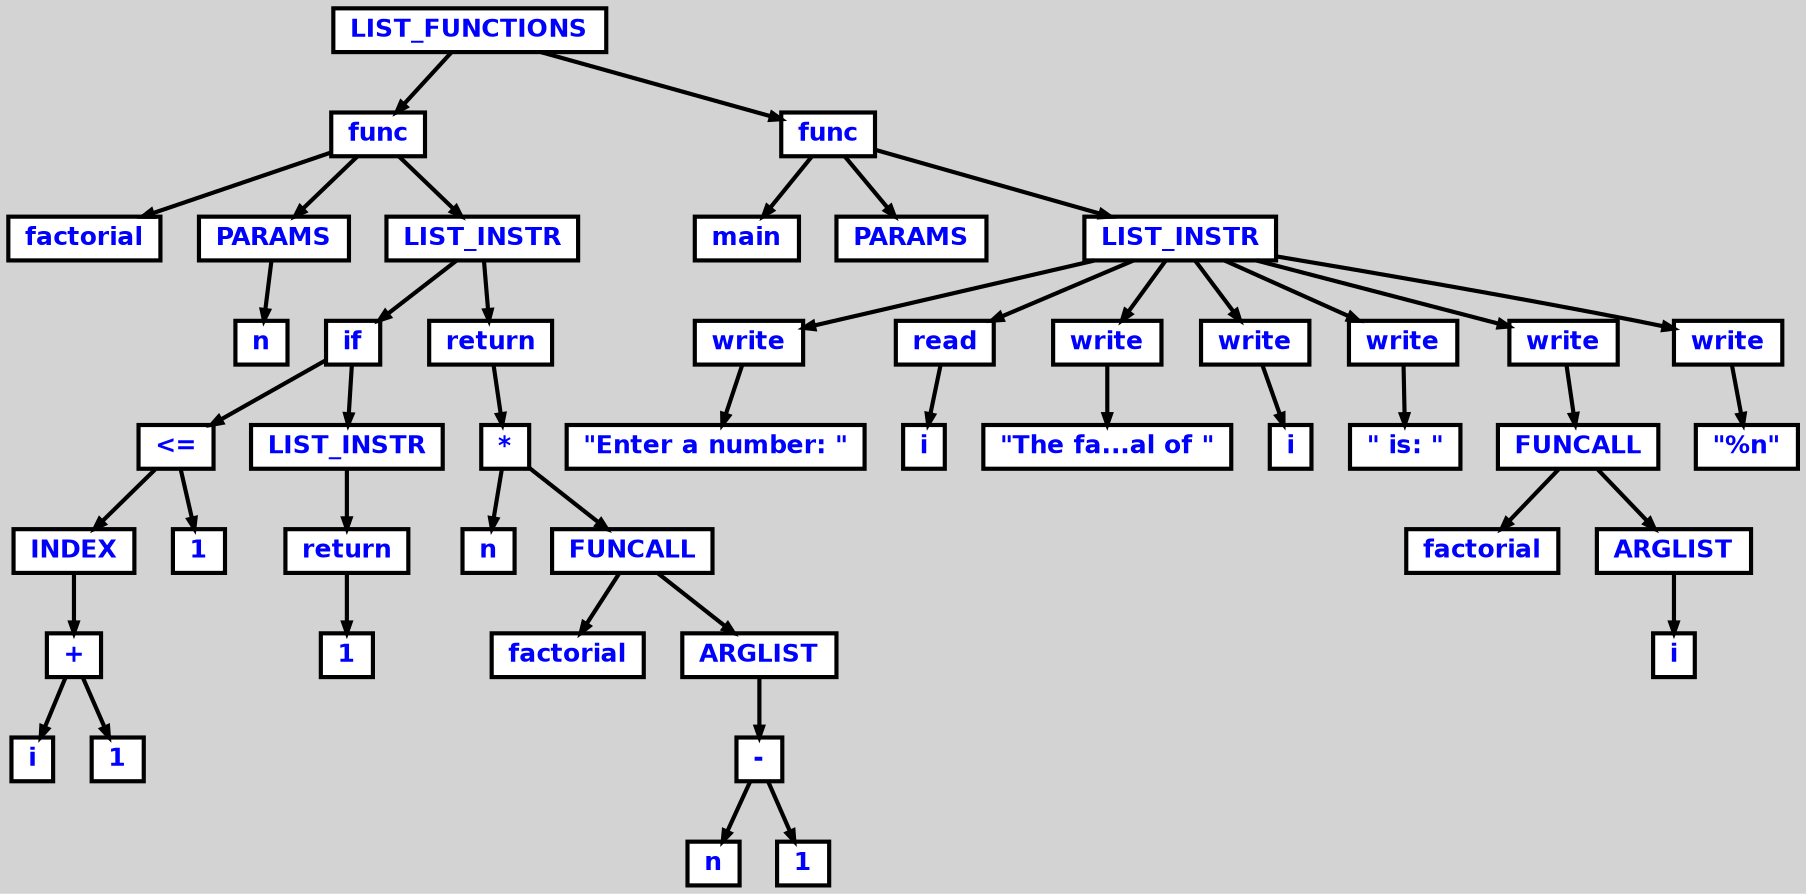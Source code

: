 digraph {

	ordering=out;
	ranksep=.4;
	bgcolor="lightgrey"; node [shape=box, fixedsize=false, fontsize=12, fontname="Helvetica-bold", fontcolor="blue"
		width=.25, height=.25, color="black", fillcolor="white", style="filled, solid, bold"];
	edge [arrowsize=.5, color="black", style="bold"]

  n0 [label="LIST_FUNCTIONS"];
  n1 [label="func"];
  n1 [label="func"];
  n2 [label="factorial"];
  n3 [label="PARAMS"];
  n3 [label="PARAMS"];
  n4 [label="n"];
  n5 [label="LIST_INSTR"];
  n5 [label="LIST_INSTR"];
  n6 [label="if"];
  n6 [label="if"];
  n7 [label="<="];
  n7 [label="<="];
  n8 [label="INDEX"];
  n8 [label="INDEX"];
  n9 [label="+"];
  n9 [label="+"];
  n10 [label="i"];
  n11 [label="1"];
  n12 [label="1"];
  n13 [label="LIST_INSTR"];
  n13 [label="LIST_INSTR"];
  n14 [label="return"];
  n14 [label="return"];
  n15 [label="1"];
  n16 [label="return"];
  n16 [label="return"];
  n17 [label="*"];
  n17 [label="*"];
  n18 [label="n"];
  n19 [label="FUNCALL"];
  n19 [label="FUNCALL"];
  n20 [label="factorial"];
  n21 [label="ARGLIST"];
  n21 [label="ARGLIST"];
  n22 [label="-"];
  n22 [label="-"];
  n23 [label="n"];
  n24 [label="1"];
  n25 [label="func"];
  n25 [label="func"];
  n26 [label="main"];
  n27 [label="PARAMS"];
  n28 [label="LIST_INSTR"];
  n28 [label="LIST_INSTR"];
  n29 [label="write"];
  n29 [label="write"];
  n30 [label="\"Enter a number: \""];
  n31 [label="read"];
  n31 [label="read"];
  n32 [label="i"];
  n33 [label="write"];
  n33 [label="write"];
  n34 [label="\"The fa...al of \""];
  n35 [label="write"];
  n35 [label="write"];
  n36 [label="i"];
  n37 [label="write"];
  n37 [label="write"];
  n38 [label="\" is: \""];
  n39 [label="write"];
  n39 [label="write"];
  n40 [label="FUNCALL"];
  n40 [label="FUNCALL"];
  n41 [label="factorial"];
  n42 [label="ARGLIST"];
  n42 [label="ARGLIST"];
  n43 [label="i"];
  n44 [label="write"];
  n44 [label="write"];
  n45 [label="\"%n\""];

  n0 -> n1 // "LIST_FUNCTIONS" -> "func"
  n1 -> n2 // "func" -> "factorial"
  n1 -> n3 // "func" -> "PARAMS"
  n3 -> n4 // "PARAMS" -> "n"
  n1 -> n5 // "func" -> "LIST_INSTR"
  n5 -> n6 // "LIST_INSTR" -> "if"
  n6 -> n7 // "if" -> "<="
  n7 -> n8 // "<=" -> "INDEX"
  n8 -> n9 // "INDEX" -> "+"
  n9 -> n10 // "+" -> "i"
  n9 -> n11 // "+" -> "1"
  n7 -> n12 // "<=" -> "1"
  n6 -> n13 // "if" -> "LIST_INSTR"
  n13 -> n14 // "LIST_INSTR" -> "return"
  n14 -> n15 // "return" -> "1"
  n5 -> n16 // "LIST_INSTR" -> "return"
  n16 -> n17 // "return" -> "*"
  n17 -> n18 // "*" -> "n"
  n17 -> n19 // "*" -> "FUNCALL"
  n19 -> n20 // "FUNCALL" -> "factorial"
  n19 -> n21 // "FUNCALL" -> "ARGLIST"
  n21 -> n22 // "ARGLIST" -> "-"
  n22 -> n23 // "-" -> "n"
  n22 -> n24 // "-" -> "1"
  n0 -> n25 // "LIST_FUNCTIONS" -> "func"
  n25 -> n26 // "func" -> "main"
  n25 -> n27 // "func" -> "PARAMS"
  n25 -> n28 // "func" -> "LIST_INSTR"
  n28 -> n29 // "LIST_INSTR" -> "write"
  n29 -> n30 // "write" -> "\"Enter a number: \""
  n28 -> n31 // "LIST_INSTR" -> "read"
  n31 -> n32 // "read" -> "i"
  n28 -> n33 // "LIST_INSTR" -> "write"
  n33 -> n34 // "write" -> "\"The fa...al of \""
  n28 -> n35 // "LIST_INSTR" -> "write"
  n35 -> n36 // "write" -> "i"
  n28 -> n37 // "LIST_INSTR" -> "write"
  n37 -> n38 // "write" -> "\" is: \""
  n28 -> n39 // "LIST_INSTR" -> "write"
  n39 -> n40 // "write" -> "FUNCALL"
  n40 -> n41 // "FUNCALL" -> "factorial"
  n40 -> n42 // "FUNCALL" -> "ARGLIST"
  n42 -> n43 // "ARGLIST" -> "i"
  n28 -> n44 // "LIST_INSTR" -> "write"
  n44 -> n45 // "write" -> "\"%n\""

}
